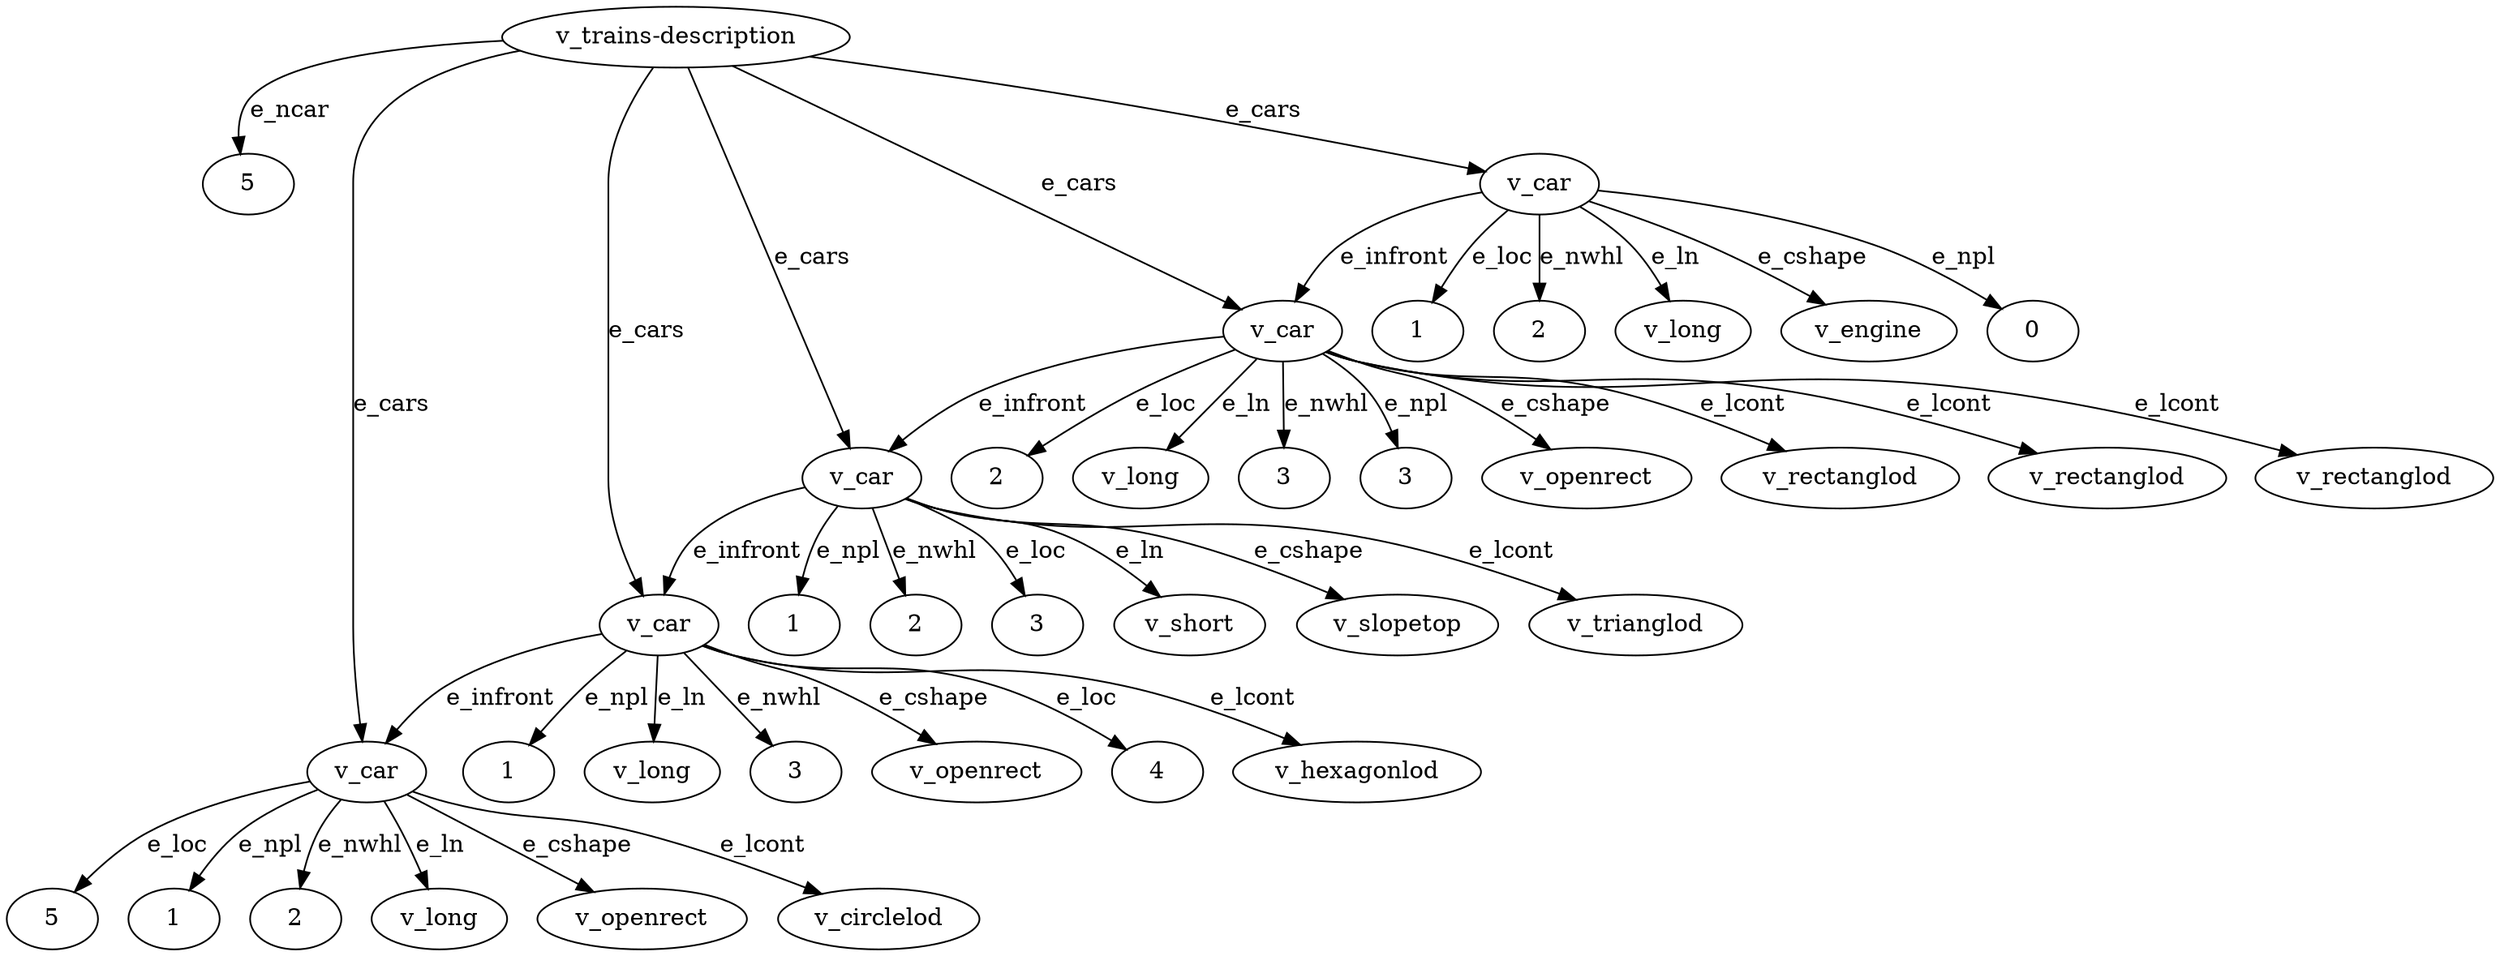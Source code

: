 digraph "tr1" {
  v0 [label="v_trains-description"];
  v1 [label="5"];
  v2 [label="5"];
  v3 [label="v_car"];
  v4 [label="v_car"];
  v5 [label="v_car"];
  v6 [label="v_car"];
  v7 [label="v_car"];
  v8 [label="1"];
  v9 [label="1"];
  v10 [label="1"];
  v11 [label="1"];
  v12 [label="2"];
  v13 [label="2"];
  v14 [label="2"];
  v15 [label="2"];
  v16 [label="v_long"];
  v17 [label="v_long"];
  v18 [label="v_long"];
  v19 [label="v_long"];
  v20 [label="v_engine"];
  v21 [label="0"];
  v22 [label="3"];
  v23 [label="3"];
  v24 [label="3"];
  v25 [label="3"];
  v26 [label="v_openrect"];
  v27 [label="v_openrect"];
  v28 [label="v_openrect"];
  v29 [label="v_short"];
  v30 [label="v_slopetop"];
  v31 [label="v_trianglod"];
  v32 [label="4"];
  v33 [label="v_hexagonlod"];
  v34 [label="v_circlelod"];
  v35 [label="v_rectanglod"];
  v36 [label="v_rectanglod"];
  v37 [label="v_rectanglod"];
  v0 -> v1 [label="e_ncar"];
  v0 -> v3 [label="e_cars"];
  v0 -> v4 [label="e_cars"];
  v0 -> v5 [label="e_cars"];
  v0 -> v6 [label="e_cars"];
  v0 -> v7 [label="e_cars"];
  v3 -> v4 [label="e_infront"];
  v3 -> v8 [label="e_loc"];
  v3 -> v12 [label="e_nwhl"];
  v3 -> v16 [label="e_ln"];
  v3 -> v20 [label="e_cshape"];
  v3 -> v21 [label="e_npl"];
  v4 -> v5 [label="e_infront"];
  v4 -> v13 [label="e_loc"];
  v4 -> v17 [label="e_ln"];
  v4 -> v22 [label="e_nwhl"];
  v4 -> v23 [label="e_npl"];
  v4 -> v26 [label="e_cshape"];
  v4 -> v35 [label="e_lcont"];
  v4 -> v36 [label="e_lcont"];
  v4 -> v37 [label="e_lcont"];
  v5 -> v6 [label="e_infront"];
  v5 -> v9 [label="e_npl"];
  v5 -> v14 [label="e_nwhl"];
  v5 -> v24 [label="e_loc"];
  v5 -> v29 [label="e_ln"];
  v5 -> v30 [label="e_cshape"];
  v5 -> v31 [label="e_lcont"];
  v6 -> v7 [label="e_infront"];
  v6 -> v10 [label="e_npl"];
  v6 -> v18 [label="e_ln"];
  v6 -> v25 [label="e_nwhl"];
  v6 -> v27 [label="e_cshape"];
  v6 -> v32 [label="e_loc"];
  v6 -> v33 [label="e_lcont"];
  v7 -> v2 [label="e_loc"];
  v7 -> v11 [label="e_npl"];
  v7 -> v15 [label="e_nwhl"];
  v7 -> v19 [label="e_ln"];
  v7 -> v28 [label="e_cshape"];
  v7 -> v34 [label="e_lcont"];
}
digraph "tr10" {
  v0 [label="v_trains-description"];
  v1 [label="3"];
  v2 [label="3"];
  v3 [label="3"];
  v4 [label="v_car"];
  v5 [label="v_car"];
  v6 [label="v_car"];
  v7 [label="1"];
  v8 [label="1"];
  v9 [label="2"];
  v10 [label="2"];
  v11 [label="2"];
  v12 [label="2"];
  v13 [label="v_long"];
  v14 [label="v_long"];
  v15 [label="v_engine"];
  v16 [label="0"];
  v17 [label="v_short"];
  v18 [label="v_ushaped"];
  v19 [label="v_rectanglod"];
  v20 [label="v_closedrect"];
  v21 [label="v_rectanglod"];
  v22 [label="v_rectanglod"];
  v0 -> v1 [label="e_ncar"];
  v0 -> v4 [label="e_cars"];
  v0 -> v5 [label="e_cars"];
  v0 -> v6 [label="e_cars"];
  v4 -> v5 [label="e_infront"];
  v4 -> v7 [label="e_loc"];
  v4 -> v9 [label="e_nwhl"];
  v4 -> v13 [label="e_ln"];
  v4 -> v15 [label="e_cshape"];
  v4 -> v16 [label="e_npl"];
  v5 -> v6 [label="e_infront"];
  v5 -> v8 [label="e_npl"];
  v5 -> v10 [label="e_loc"];
  v5 -> v11 [label="e_nwhl"];
  v5 -> v17 [label="e_ln"];
  v5 -> v18 [label="e_cshape"];
  v5 -> v19 [label="e_lcont"];
  v6 -> v2 [label="e_loc"];
  v6 -> v3 [label="e_nwhl"];
  v6 -> v12 [label="e_npl"];
  v6 -> v14 [label="e_ln"];
  v6 -> v20 [label="e_cshape"];
  v6 -> v21 [label="e_lcont"];
  v6 -> v22 [label="e_lcont"];
}
digraph "tr2" {
  v0 [label="v_trains-description"];
  v1 [label="4"];
  v2 [label="4"];
  v3 [label="v_car"];
  v4 [label="v_car"];
  v5 [label="v_car"];
  v6 [label="v_car"];
  v7 [label="1"];
  v8 [label="1"];
  v9 [label="1"];
  v10 [label="2"];
  v11 [label="2"];
  v12 [label="2"];
  v13 [label="2"];
  v14 [label="2"];
  v15 [label="2"];
  v16 [label="v_long"];
  v17 [label="v_engine"];
  v18 [label="0"];
  v19 [label="v_short"];
  v20 [label="v_short"];
  v21 [label="v_short"];
  v22 [label="v_ushaped"];
  v23 [label="v_trianglod"];
  v24 [label="3"];
  v25 [label="v_opentrap"];
  v26 [label="v_rectanglod"];
  v27 [label="v_closedrect"];
  v28 [label="v_circlelod"];
  v29 [label="v_circlelod"];
  v0 -> v1 [label="e_ncar"];
  v0 -> v3 [label="e_cars"];
  v0 -> v4 [label="e_cars"];
  v0 -> v5 [label="e_cars"];
  v0 -> v6 [label="e_cars"];
  v3 -> v4 [label="e_infront"];
  v3 -> v7 [label="e_loc"];
  v3 -> v10 [label="e_nwhl"];
  v3 -> v16 [label="e_ln"];
  v3 -> v17 [label="e_cshape"];
  v3 -> v18 [label="e_npl"];
  v4 -> v5 [label="e_infront"];
  v4 -> v8 [label="e_npl"];
  v4 -> v11 [label="e_loc"];
  v4 -> v12 [label="e_nwhl"];
  v4 -> v19 [label="e_ln"];
  v4 -> v22 [label="e_cshape"];
  v4 -> v23 [label="e_lcont"];
  v5 -> v6 [label="e_infront"];
  v5 -> v9 [label="e_npl"];
  v5 -> v13 [label="e_nwhl"];
  v5 -> v20 [label="e_ln"];
  v5 -> v24 [label="e_loc"];
  v5 -> v25 [label="e_cshape"];
  v5 -> v26 [label="e_lcont"];
  v6 -> v2 [label="e_loc"];
  v6 -> v14 [label="e_nwhl"];
  v6 -> v15 [label="e_npl"];
  v6 -> v21 [label="e_ln"];
  v6 -> v27 [label="e_cshape"];
  v6 -> v28 [label="e_lcont"];
  v6 -> v29 [label="e_lcont"];
}
digraph "tr3" {
  v0 [label="v_trains-description"];
  v1 [label="4"];
  v2 [label="4"];
  v3 [label="v_car"];
  v4 [label="v_car"];
  v5 [label="v_car"];
  v6 [label="v_car"];
  v7 [label="1"];
  v8 [label="1"];
  v9 [label="1"];
  v10 [label="1"];
  v11 [label="2"];
  v12 [label="2"];
  v13 [label="2"];
  v14 [label="2"];
  v15 [label="v_long"];
  v16 [label="v_long"];
  v17 [label="v_engine"];
  v18 [label="0"];
  v19 [label="v_short"];
  v20 [label="v_short"];
  v21 [label="v_openrect"];
  v22 [label="v_circlelod"];
  v23 [label="3"];
  v24 [label="3"];
  v25 [label="v_hexagon"];
  v26 [label="v_trianglod"];
  v27 [label="v_closedrect"];
  v28 [label="v_trianglod"];
  v0 -> v1 [label="e_ncar"];
  v0 -> v3 [label="e_cars"];
  v0 -> v4 [label="e_cars"];
  v0 -> v5 [label="e_cars"];
  v0 -> v6 [label="e_cars"];
  v3 -> v4 [label="e_infront"];
  v3 -> v7 [label="e_loc"];
  v3 -> v11 [label="e_nwhl"];
  v3 -> v15 [label="e_ln"];
  v3 -> v17 [label="e_cshape"];
  v3 -> v18 [label="e_npl"];
  v4 -> v5 [label="e_infront"];
  v4 -> v8 [label="e_npl"];
  v4 -> v12 [label="e_loc"];
  v4 -> v13 [label="e_nwhl"];
  v4 -> v19 [label="e_ln"];
  v4 -> v21 [label="e_cshape"];
  v4 -> v22 [label="e_lcont"];
  v5 -> v6 [label="e_infront"];
  v5 -> v9 [label="e_npl"];
  v5 -> v14 [label="e_nwhl"];
  v5 -> v20 [label="e_ln"];
  v5 -> v23 [label="e_loc"];
  v5 -> v25 [label="e_cshape"];
  v5 -> v26 [label="e_lcont"];
  v6 -> v2 [label="e_loc"];
  v6 -> v10 [label="e_npl"];
  v6 -> v16 [label="e_ln"];
  v6 -> v24 [label="e_nwhl"];
  v6 -> v27 [label="e_cshape"];
  v6 -> v28 [label="e_lcont"];
}
digraph "tr4" {
  v0 [label="v_trains-description"];
  v1 [label="5"];
  v2 [label="5"];
  v3 [label="v_car"];
  v4 [label="v_car"];
  v5 [label="v_car"];
  v6 [label="v_car"];
  v7 [label="v_car"];
  v8 [label="1"];
  v9 [label="1"];
  v10 [label="1"];
  v11 [label="1"];
  v12 [label="1"];
  v13 [label="2"];
  v14 [label="2"];
  v15 [label="2"];
  v16 [label="2"];
  v17 [label="2"];
  v18 [label="2"];
  v19 [label="v_long"];
  v20 [label="v_engine"];
  v21 [label="0"];
  v22 [label="v_short"];
  v23 [label="v_short"];
  v24 [label="v_short"];
  v25 [label="v_short"];
  v26 [label="v_opentrap"];
  v27 [label="v_trianglod"];
  v28 [label="3"];
  v29 [label="v_dblopnrect"];
  v30 [label="v_trianglod"];
  v31 [label="4"];
  v32 [label="v_ellipse"];
  v33 [label="v_rectanglod"];
  v34 [label="v_openrect"];
  v35 [label="v_rectanglod"];
  v0 -> v1 [label="e_ncar"];
  v0 -> v3 [label="e_cars"];
  v0 -> v4 [label="e_cars"];
  v0 -> v5 [label="e_cars"];
  v0 -> v6 [label="e_cars"];
  v0 -> v7 [label="e_cars"];
  v3 -> v4 [label="e_infront"];
  v3 -> v8 [label="e_loc"];
  v3 -> v13 [label="e_nwhl"];
  v3 -> v19 [label="e_ln"];
  v3 -> v20 [label="e_cshape"];
  v3 -> v21 [label="e_npl"];
  v4 -> v5 [label="e_infront"];
  v4 -> v9 [label="e_npl"];
  v4 -> v14 [label="e_loc"];
  v4 -> v15 [label="e_nwhl"];
  v4 -> v22 [label="e_ln"];
  v4 -> v26 [label="e_cshape"];
  v4 -> v27 [label="e_lcont"];
  v5 -> v6 [label="e_infront"];
  v5 -> v10 [label="e_npl"];
  v5 -> v16 [label="e_nwhl"];
  v5 -> v23 [label="e_ln"];
  v5 -> v28 [label="e_loc"];
  v5 -> v29 [label="e_cshape"];
  v5 -> v30 [label="e_lcont"];
  v6 -> v7 [label="e_infront"];
  v6 -> v11 [label="e_npl"];
  v6 -> v17 [label="e_nwhl"];
  v6 -> v24 [label="e_ln"];
  v6 -> v31 [label="e_loc"];
  v6 -> v32 [label="e_cshape"];
  v6 -> v33 [label="e_lcont"];
  v7 -> v2 [label="e_loc"];
  v7 -> v12 [label="e_npl"];
  v7 -> v18 [label="e_nwhl"];
  v7 -> v25 [label="e_ln"];
  v7 -> v34 [label="e_cshape"];
  v7 -> v35 [label="e_lcont"];
}
digraph "tr5" {
  v0 [label="v_trains-description"];
  v1 [label="4"];
  v2 [label="4"];
  v3 [label="v_car"];
  v4 [label="v_car"];
  v5 [label="v_car"];
  v6 [label="v_car"];
  v7 [label="1"];
  v8 [label="1"];
  v9 [label="1"];
  v10 [label="1"];
  v11 [label="2"];
  v12 [label="2"];
  v13 [label="2"];
  v14 [label="2"];
  v15 [label="v_long"];
  v16 [label="v_long"];
  v17 [label="v_engine"];
  v18 [label="0"];
  v19 [label="v_short"];
  v20 [label="v_short"];
  v21 [label="v_dblopnrect"];
  v22 [label="v_trianglod"];
  v23 [label="3"];
  v24 [label="3"];
  v25 [label="v_closedrect"];
  v26 [label="v_closedrect"];
  v27 [label="v_rectanglod"];
  v28 [label="v_circlelod"];
  v0 -> v1 [label="e_ncar"];
  v0 -> v3 [label="e_cars"];
  v0 -> v4 [label="e_cars"];
  v0 -> v5 [label="e_cars"];
  v0 -> v6 [label="e_cars"];
  v3 -> v4 [label="e_infront"];
  v3 -> v7 [label="e_loc"];
  v3 -> v11 [label="e_nwhl"];
  v3 -> v15 [label="e_ln"];
  v3 -> v17 [label="e_cshape"];
  v3 -> v18 [label="e_npl"];
  v4 -> v5 [label="e_infront"];
  v4 -> v8 [label="e_npl"];
  v4 -> v12 [label="e_loc"];
  v4 -> v13 [label="e_nwhl"];
  v4 -> v19 [label="e_ln"];
  v4 -> v21 [label="e_cshape"];
  v4 -> v22 [label="e_lcont"];
  v5 -> v6 [label="e_infront"];
  v5 -> v9 [label="e_npl"];
  v5 -> v16 [label="e_ln"];
  v5 -> v23 [label="e_loc"];
  v5 -> v24 [label="e_nwhl"];
  v5 -> v25 [label="e_cshape"];
  v5 -> v27 [label="e_lcont"];
  v6 -> v2 [label="e_loc"];
  v6 -> v10 [label="e_npl"];
  v6 -> v14 [label="e_nwhl"];
  v6 -> v20 [label="e_ln"];
  v6 -> v26 [label="e_cshape"];
  v6 -> v28 [label="e_lcont"];
}
digraph "tr6" {
  v0 [label="v_trains-description"];
  v1 [label="3"];
  v2 [label="3"];
  v3 [label="3"];
  v4 [label="v_car"];
  v5 [label="v_car"];
  v6 [label="v_car"];
  v7 [label="1"];
  v8 [label="1"];
  v9 [label="2"];
  v10 [label="2"];
  v11 [label="2"];
  v12 [label="2"];
  v13 [label="v_long"];
  v14 [label="v_long"];
  v15 [label="v_engine"];
  v16 [label="0"];
  v17 [label="v_closedrect"];
  v18 [label="v_short"];
  v19 [label="v_openrect"];
  v20 [label="v_trianglod"];
  v21 [label="v_circlelod"];
  v22 [label="v_circlelod"];
  v23 [label="v_circlelod"];
  v0 -> v1 [label="e_ncar"];
  v0 -> v4 [label="e_cars"];
  v0 -> v5 [label="e_cars"];
  v0 -> v6 [label="e_cars"];
  v4 -> v5 [label="e_infront"];
  v4 -> v7 [label="e_loc"];
  v4 -> v9 [label="e_nwhl"];
  v4 -> v13 [label="e_ln"];
  v4 -> v15 [label="e_cshape"];
  v4 -> v16 [label="e_npl"];
  v5 -> v2 [label="e_npl"];
  v5 -> v6 [label="e_infront"];
  v5 -> v10 [label="e_loc"];
  v5 -> v11 [label="e_nwhl"];
  v5 -> v14 [label="e_ln"];
  v5 -> v17 [label="e_cshape"];
  v5 -> v21 [label="e_lcont"];
  v5 -> v22 [label="e_lcont"];
  v5 -> v23 [label="e_lcont"];
  v6 -> v3 [label="e_loc"];
  v6 -> v8 [label="e_npl"];
  v6 -> v12 [label="e_nwhl"];
  v6 -> v18 [label="e_ln"];
  v6 -> v19 [label="e_cshape"];
  v6 -> v20 [label="e_lcont"];
}
digraph "tr7" {
  v0 [label="v_trains-description"];
  v1 [label="4"];
  v2 [label="4"];
  v3 [label="v_car"];
  v4 [label="v_car"];
  v5 [label="v_car"];
  v6 [label="v_car"];
  v7 [label="1"];
  v8 [label="1"];
  v9 [label="1"];
  v10 [label="2"];
  v11 [label="2"];
  v12 [label="2"];
  v13 [label="2"];
  v14 [label="2"];
  v15 [label="v_long"];
  v16 [label="v_long"];
  v17 [label="v_engine"];
  v18 [label="0"];
  v19 [label="0"];
  v20 [label="v_short"];
  v21 [label="v_short"];
  v22 [label="v_dblopnrect"];
  v23 [label="v_circlelod"];
  v24 [label="3"];
  v25 [label="v_ushaped"];
  v26 [label="v_trianglod"];
  v27 [label="v_jaggedtop"];
  v0 -> v1 [label="e_ncar"];
  v0 -> v3 [label="e_cars"];
  v0 -> v4 [label="e_cars"];
  v0 -> v5 [label="e_cars"];
  v0 -> v6 [label="e_cars"];
  v3 -> v4 [label="e_infront"];
  v3 -> v7 [label="e_loc"];
  v3 -> v10 [label="e_nwhl"];
  v3 -> v15 [label="e_ln"];
  v3 -> v17 [label="e_cshape"];
  v3 -> v18 [label="e_npl"];
  v4 -> v5 [label="e_infront"];
  v4 -> v8 [label="e_npl"];
  v4 -> v11 [label="e_loc"];
  v4 -> v12 [label="e_nwhl"];
  v4 -> v20 [label="e_ln"];
  v4 -> v22 [label="e_cshape"];
  v4 -> v23 [label="e_lcont"];
  v5 -> v6 [label="e_infront"];
  v5 -> v9 [label="e_npl"];
  v5 -> v13 [label="e_nwhl"];
  v5 -> v21 [label="e_ln"];
  v5 -> v24 [label="e_loc"];
  v5 -> v25 [label="e_cshape"];
  v5 -> v26 [label="e_lcont"];
  v6 -> v2 [label="e_loc"];
  v6 -> v14 [label="e_nwhl"];
  v6 -> v16 [label="e_ln"];
  v6 -> v19 [label="e_npl"];
  v6 -> v27 [label="e_cshape"];
}
digraph "tr8" {
  v0 [label="v_trains-description"];
  v1 [label="3"];
  v2 [label="3"];
  v3 [label="3"];
  v4 [label="v_car"];
  v5 [label="v_car"];
  v6 [label="v_car"];
  v7 [label="1"];
  v8 [label="1"];
  v9 [label="1"];
  v10 [label="2"];
  v11 [label="2"];
  v12 [label="2"];
  v13 [label="v_long"];
  v14 [label="v_long"];
  v15 [label="v_engine"];
  v16 [label="0"];
  v17 [label="v_closedrect"];
  v18 [label="v_rectanglod"];
  v19 [label="v_short"];
  v20 [label="v_ushaped"];
  v21 [label="v_circlelod"];
  v0 -> v1 [label="e_ncar"];
  v0 -> v4 [label="e_cars"];
  v0 -> v5 [label="e_cars"];
  v0 -> v6 [label="e_cars"];
  v4 -> v5 [label="e_infront"];
  v4 -> v7 [label="e_loc"];
  v4 -> v10 [label="e_nwhl"];
  v4 -> v13 [label="e_ln"];
  v4 -> v15 [label="e_cshape"];
  v4 -> v16 [label="e_npl"];
  v5 -> v2 [label="e_nwhl"];
  v5 -> v6 [label="e_infront"];
  v5 -> v8 [label="e_npl"];
  v5 -> v11 [label="e_loc"];
  v5 -> v14 [label="e_ln"];
  v5 -> v17 [label="e_cshape"];
  v5 -> v18 [label="e_lcont"];
  v6 -> v3 [label="e_loc"];
  v6 -> v9 [label="e_npl"];
  v6 -> v12 [label="e_nwhl"];
  v6 -> v19 [label="e_ln"];
  v6 -> v20 [label="e_cshape"];
  v6 -> v21 [label="e_lcont"];
}
digraph "tr9" {
  v0 [label="v_trains-description"];
  v1 [label="5"];
  v2 [label="5"];
  v3 [label="v_car"];
  v4 [label="v_car"];
  v5 [label="v_car"];
  v6 [label="v_car"];
  v7 [label="v_car"];
  v8 [label="1"];
  v9 [label="1"];
  v10 [label="1"];
  v11 [label="1"];
  v12 [label="1"];
  v13 [label="2"];
  v14 [label="2"];
  v15 [label="2"];
  v16 [label="2"];
  v17 [label="2"];
  v18 [label="v_long"];
  v19 [label="v_long"];
  v20 [label="v_engine"];
  v21 [label="0"];
  v22 [label="v_short"];
  v23 [label="v_short"];
  v24 [label="v_short"];
  v25 [label="v_opentrap"];
  v26 [label="v_opentrap"];
  v27 [label="v_circlelod"];
  v28 [label="3"];
  v29 [label="3"];
  v30 [label="v_jaggedtop"];
  v31 [label="v_rectanglod"];
  v32 [label="4"];
  v33 [label="v_openrect"];
  v34 [label="v_rectanglod"];
  v35 [label="v_circlelod"];
  v0 -> v1 [label="e_ncar"];
  v0 -> v3 [label="e_cars"];
  v0 -> v4 [label="e_cars"];
  v0 -> v5 [label="e_cars"];
  v0 -> v6 [label="e_cars"];
  v0 -> v7 [label="e_cars"];
  v3 -> v4 [label="e_infront"];
  v3 -> v8 [label="e_loc"];
  v3 -> v13 [label="e_nwhl"];
  v3 -> v18 [label="e_ln"];
  v3 -> v20 [label="e_cshape"];
  v3 -> v21 [label="e_npl"];
  v4 -> v5 [label="e_infront"];
  v4 -> v9 [label="e_npl"];
  v4 -> v14 [label="e_loc"];
  v4 -> v15 [label="e_nwhl"];
  v4 -> v22 [label="e_ln"];
  v4 -> v25 [label="e_cshape"];
  v4 -> v27 [label="e_lcont"];
  v5 -> v6 [label="e_infront"];
  v5 -> v10 [label="e_npl"];
  v5 -> v19 [label="e_ln"];
  v5 -> v28 [label="e_loc"];
  v5 -> v29 [label="e_nwhl"];
  v5 -> v30 [label="e_cshape"];
  v5 -> v31 [label="e_lcont"];
  v6 -> v7 [label="e_infront"];
  v6 -> v11 [label="e_npl"];
  v6 -> v16 [label="e_nwhl"];
  v6 -> v23 [label="e_ln"];
  v6 -> v32 [label="e_loc"];
  v6 -> v33 [label="e_cshape"];
  v6 -> v34 [label="e_lcont"];
  v7 -> v2 [label="e_loc"];
  v7 -> v12 [label="e_npl"];
  v7 -> v17 [label="e_nwhl"];
  v7 -> v24 [label="e_ln"];
  v7 -> v26 [label="e_cshape"];
  v7 -> v35 [label="e_lcont"];
}

